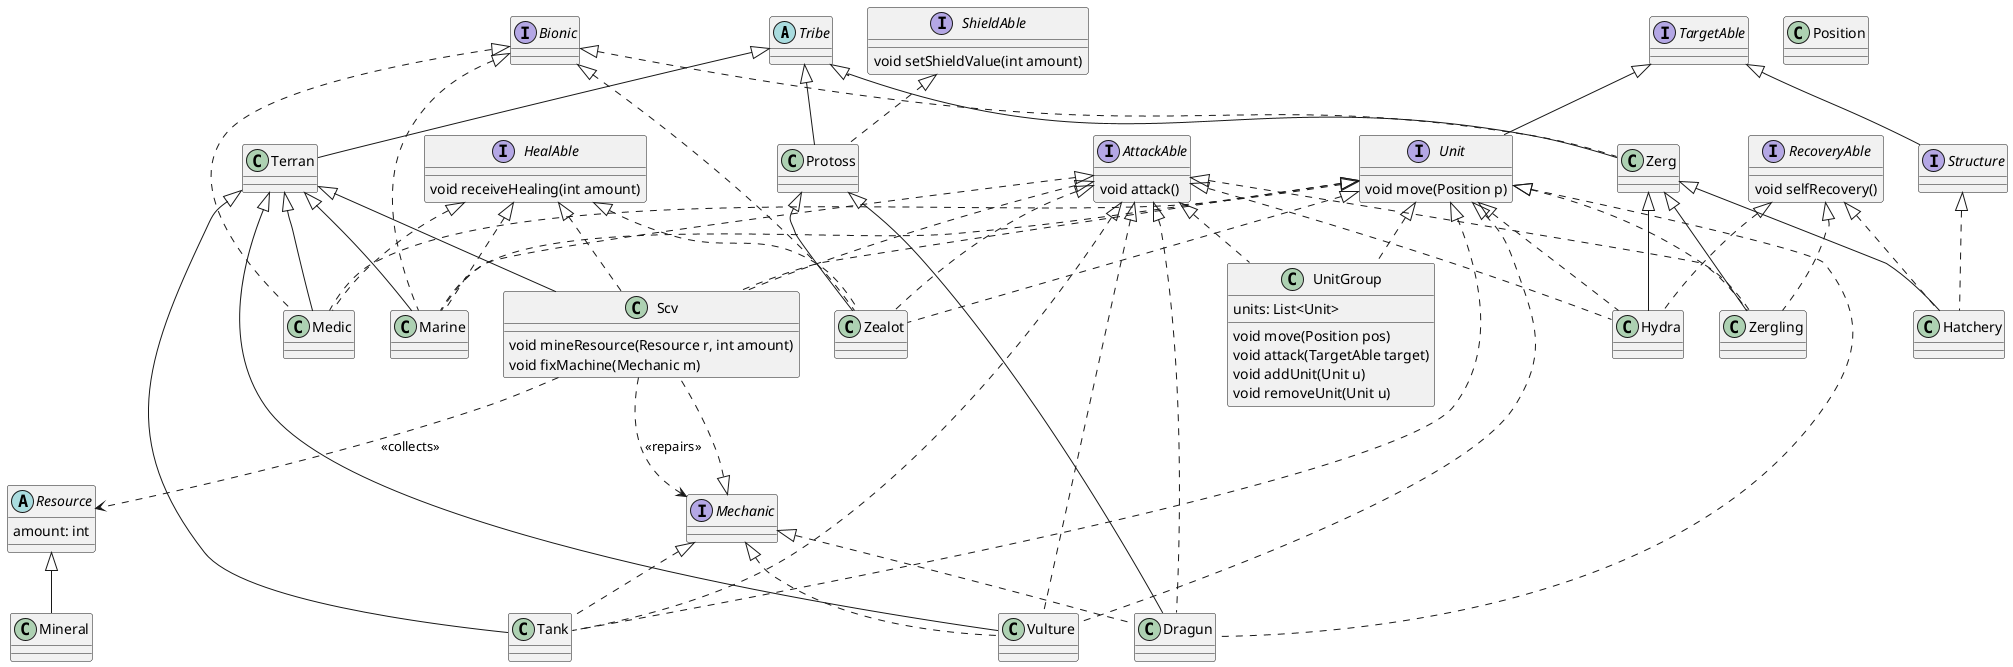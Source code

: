 @startuml
'https://plantuml.com/class-diagram

' 종족
abstract class Tribe

interface Bionic
interface Mechanic

class Terran extends Tribe
class Zerg extends Tribe implements Bionic
class Protoss extends Tribe implements ShieldAble

interface AttackAble {
    void attack()
}

interface HealAble {
    void receiveHealing(int amount)
}

interface RecoveryAble {
    void selfRecovery()
}

interface ShieldAble {
    void setShieldValue(int amount)
}

abstract class Resource {
   amount: int
}
class Mineral extends Resource

' 건물, 유닛 모두 공격할수 있으므로 interface 추가
interface TargetAble

' 건물
interface Structure extends TargetAble

' 유닛
interface Unit extends TargetAble {
    void move(Position p)
}

class Position

class UnitGroup implements Unit, AttackAble {
    units: List<Unit>

    void move(Position pos)
    void attack(TargetAble target)
    void addUnit(Unit u)
    void removeUnit(Unit u)
}

' 테란
class Marine extends Terran implements Bionic, AttackAble, HealAble, Unit
class Medic extends Terran implements Bionic, HealAble, Unit

class Tank extends Terran implements AttackAble, Mechanic, Unit
class Vulture extends Terran implements AttackAble, Mechanic, Unit

class Scv extends Terran implements AttackAble, HealAble, Mechanic, Unit {
    ' amount 채취량,
    void mineResource(Resource r, int amount)
    void fixMachine(Mechanic m)
}

Scv ..> Resource : <<collects>>
Scv ..> Mechanic : <<repairs>>

' 저그
class Zergling extends Zerg implements AttackAble, RecoveryAble, Unit
class Hydra extends Zerg implements AttackAble, RecoveryAble, Unit
class Hatchery extends Zerg implements RecoveryAble, Structure

' 프로토스
class Zealot extends Protoss implements AttackAble, Bionic, HealAble, Unit
class Dragun extends Protoss implements AttackAble, Mechanic, Unit

@enduml